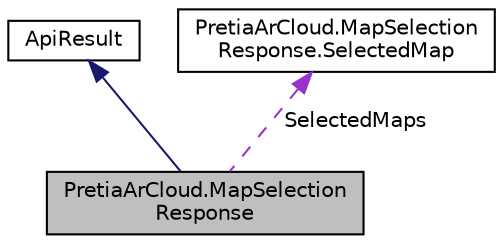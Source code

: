 digraph "PretiaArCloud.MapSelectionResponse"
{
 // LATEX_PDF_SIZE
  edge [fontname="Helvetica",fontsize="10",labelfontname="Helvetica",labelfontsize="10"];
  node [fontname="Helvetica",fontsize="10",shape=record];
  Node1 [label="PretiaArCloud.MapSelection\lResponse",height=0.2,width=0.4,color="black", fillcolor="grey75", style="filled", fontcolor="black",tooltip=" "];
  Node2 -> Node1 [dir="back",color="midnightblue",fontsize="10",style="solid",fontname="Helvetica"];
  Node2 [label="ApiResult",height=0.2,width=0.4,color="black", fillcolor="white", style="filled",URL="$classPretiaArCloud_1_1ApiResult.html",tooltip=" "];
  Node3 -> Node1 [dir="back",color="darkorchid3",fontsize="10",style="dashed",label=" SelectedMaps" ,fontname="Helvetica"];
  Node3 [label="PretiaArCloud.MapSelection\lResponse.SelectedMap",height=0.2,width=0.4,color="black", fillcolor="white", style="filled",URL="$structPretiaArCloud_1_1MapSelectionResponse_1_1SelectedMap.html",tooltip=" "];
}
